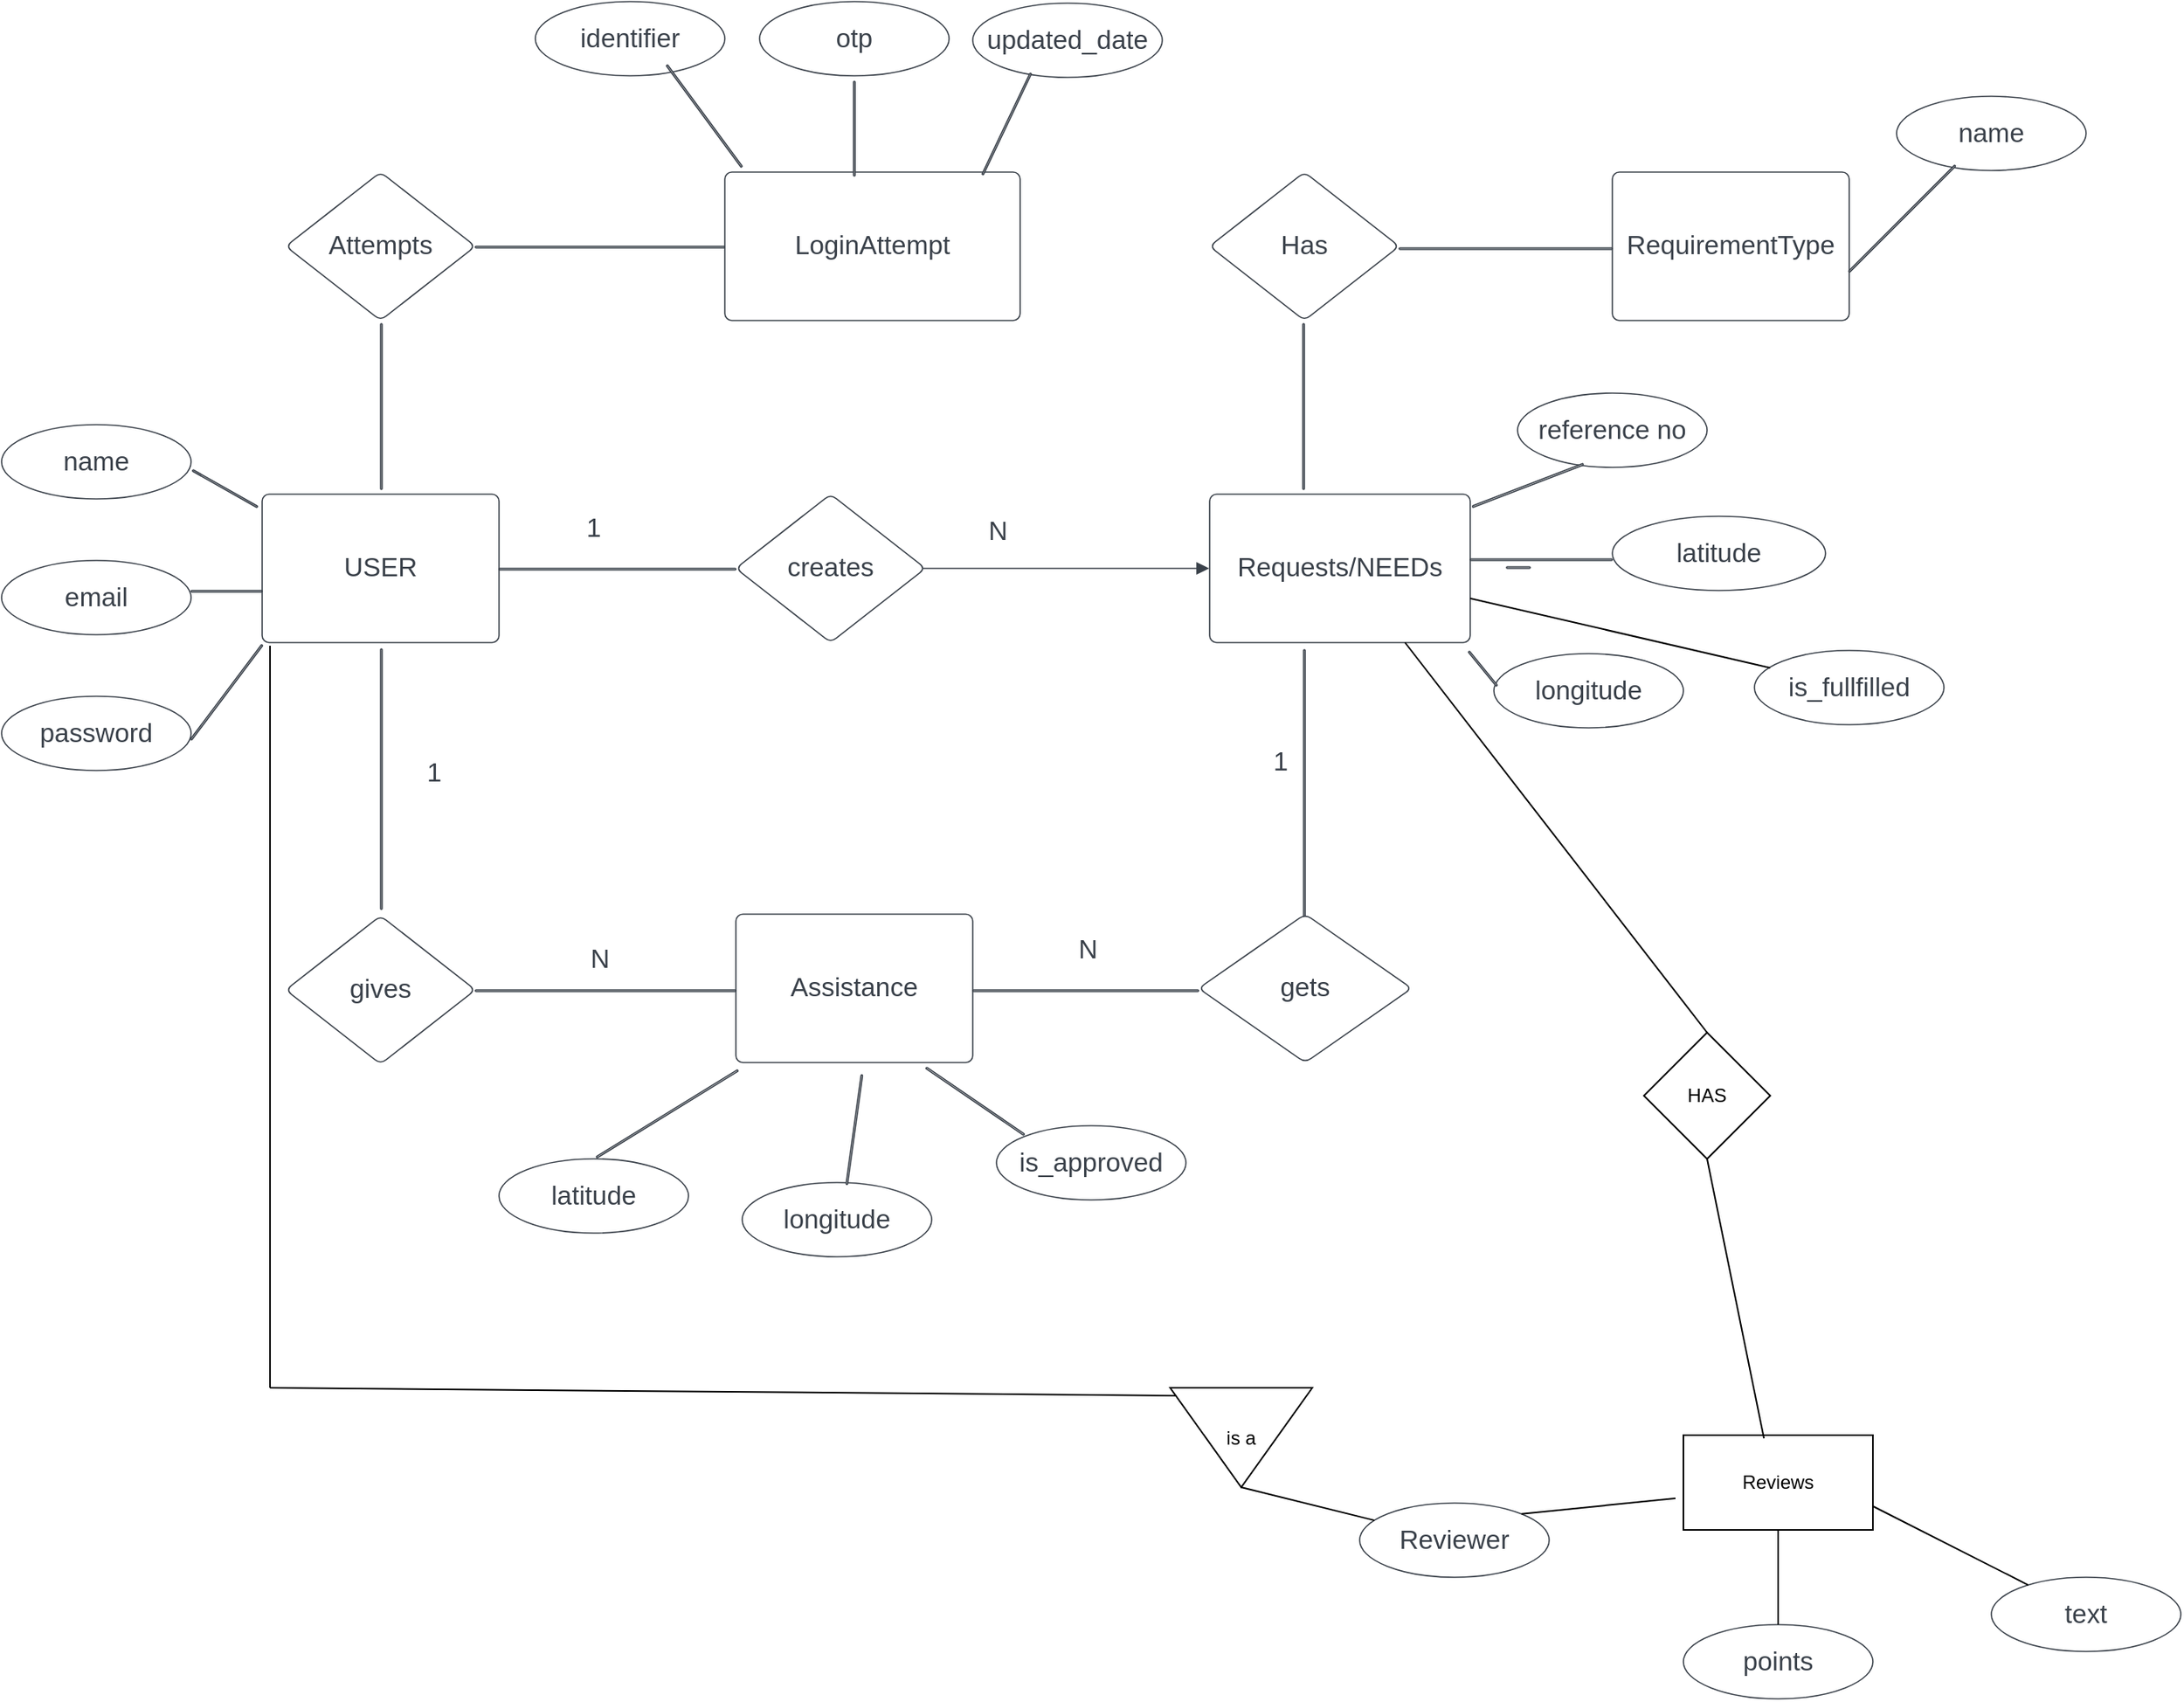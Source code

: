 <mxfile version="20.2.8" type="github">
  <diagram id="PdPGKRBbVo9NFZVPzBSe" name="Page-1">
    <mxGraphModel dx="1350" dy="793" grid="1" gridSize="10" guides="1" tooltips="1" connect="1" arrows="1" fold="1" page="1" pageScale="1" pageWidth="850" pageHeight="1100" math="0" shadow="0">
      <root>
        <mxCell id="0" />
        <mxCell id="1" parent="0" />
        <UserObject label="1" lucidchartObjectId="rcJNz8vU9CGM" id="8AOV3glI9wSn0Q1u-08h-1">
          <mxCell style="html=1;overflow=block;blockSpacing=1;whiteSpace=wrap;fontSize=16.7;fontColor=#3a414a;spacing=0;fillColor=#ffffff;strokeWidth=1.5;strokeColor=none;" vertex="1" parent="1">
            <mxGeometry x="765" y="460" width="210" height="47" as="geometry" />
          </mxCell>
        </UserObject>
        <UserObject label="N" lucidchartObjectId="ncJN0gfs7Eh4" id="8AOV3glI9wSn0Q1u-08h-2">
          <mxCell style="html=1;overflow=block;blockSpacing=1;whiteSpace=wrap;fontSize=16.7;fontColor=#3a414a;spacing=0;fillColor=#ffffff;strokeWidth=1.5;strokeColor=none;" vertex="1" parent="1">
            <mxGeometry x="658" y="579" width="180" height="47" as="geometry" />
          </mxCell>
        </UserObject>
        <UserObject label="1" lucidchartObjectId="lmJNlWVhLDU1" id="8AOV3glI9wSn0Q1u-08h-3">
          <mxCell style="html=1;overflow=block;blockSpacing=1;whiteSpace=wrap;fontSize=16.7;fontColor=#3a414a;spacing=0;fillColor=#ffffff;strokeWidth=1.5;strokeColor=none;" vertex="1" parent="1">
            <mxGeometry x="345" y="312" width="180" height="47" as="geometry" />
          </mxCell>
        </UserObject>
        <UserObject label="N" lucidchartObjectId="imJNVcUpeb_N" id="8AOV3glI9wSn0Q1u-08h-4">
          <mxCell style="html=1;overflow=block;blockSpacing=1;whiteSpace=wrap;fontSize=16.7;fontColor=#3a414a;spacing=0;fillColor=#ffffff;strokeWidth=1.5;strokeColor=none;" vertex="1" parent="1">
            <mxGeometry x="601" y="314" width="180" height="47" as="geometry" />
          </mxCell>
        </UserObject>
        <UserObject label="1" lucidchartObjectId="PkJNwjsW_RhD" id="8AOV3glI9wSn0Q1u-08h-5">
          <mxCell style="html=1;overflow=block;blockSpacing=1;whiteSpace=wrap;fontSize=16.7;fontColor=#3a414a;spacing=0;fillColor=#ffffff;strokeWidth=1.5;strokeColor=none;" vertex="1" parent="1">
            <mxGeometry x="244" y="467" width="180" height="47" as="geometry" />
          </mxCell>
        </UserObject>
        <UserObject label="N" lucidchartObjectId="IkJNjlxQ61uK" id="8AOV3glI9wSn0Q1u-08h-6">
          <mxCell style="html=1;overflow=block;blockSpacing=1;whiteSpace=wrap;fontSize=16.7;fontColor=#3a414a;spacing=0;fillColor=#ffffff;strokeWidth=1.5;strokeColor=none;" vertex="1" parent="1">
            <mxGeometry x="349" y="585" width="180" height="47" as="geometry" />
          </mxCell>
        </UserObject>
        <UserObject label="USER" lucidchartObjectId="G_IN5XqUH8fy" id="8AOV3glI9wSn0Q1u-08h-7">
          <mxCell style="html=1;overflow=block;blockSpacing=1;whiteSpace=wrap;fontSize=16.7;fontColor=#3a414a;spacing=9;strokeColor=#3a414a;strokeOpacity=100;rounded=1;absoluteArcSize=1;arcSize=9;strokeWidth=0.8;" vertex="1" parent="1">
            <mxGeometry x="225" y="314" width="150" height="94" as="geometry" />
          </mxCell>
        </UserObject>
        <UserObject label="creates" lucidchartObjectId="W_INAGZQBnxG" id="8AOV3glI9wSn0Q1u-08h-8">
          <mxCell style="html=1;overflow=block;blockSpacing=1;whiteSpace=wrap;rhombus;fontSize=16.7;fontColor=#3a414a;spacing=3.8;strokeColor=#3a414a;strokeOpacity=100;rounded=1;absoluteArcSize=1;arcSize=9;strokeWidth=0.8;" vertex="1" parent="1">
            <mxGeometry x="525" y="314" width="120" height="94" as="geometry" />
          </mxCell>
        </UserObject>
        <UserObject label="Requests/NEEDs" lucidchartObjectId="h.INGabHMNxw" id="8AOV3glI9wSn0Q1u-08h-9">
          <mxCell style="html=1;overflow=block;blockSpacing=1;whiteSpace=wrap;fontSize=16.7;fontColor=#3a414a;spacing=9;strokeColor=#3a414a;strokeOpacity=100;rounded=1;absoluteArcSize=1;arcSize=9;strokeWidth=0.8;" vertex="1" parent="1">
            <mxGeometry x="825" y="314" width="165" height="94" as="geometry" />
          </mxCell>
        </UserObject>
        <UserObject label="" lucidchartObjectId="U.INvfICLhOl" id="8AOV3glI9wSn0Q1u-08h-10">
          <mxCell style="html=1;overflow=block;blockSpacing=1;whiteSpace=wrap;fontSize=13;spacing=0;strokeColor=#3a414a;strokeOpacity=100;rounded=1;absoluteArcSize=1;arcSize=9;strokeWidth=0.8;" vertex="1" parent="1">
            <mxGeometry x="375" y="361" width="150" height="1" as="geometry" />
          </mxCell>
        </UserObject>
        <UserObject label="" lucidchartObjectId="_.INbhp0JGHZ" id="8AOV3glI9wSn0Q1u-08h-11">
          <mxCell style="html=1;jettySize=18;whiteSpace=wrap;fontSize=13;strokeColor=#3a414a;strokeOpacity=100;strokeWidth=0.8;rounded=1;arcSize=12;edgeStyle=orthogonalEdgeStyle;startArrow=none;endArrow=block;endFill=1;exitX=0.985;exitY=0.5;exitPerimeter=0;entryX=-0.002;entryY=0.5;entryPerimeter=0;" edge="1" parent="1" source="8AOV3glI9wSn0Q1u-08h-8" target="8AOV3glI9wSn0Q1u-08h-9">
            <mxGeometry width="100" height="100" relative="1" as="geometry">
              <Array as="points" />
            </mxGeometry>
          </mxCell>
        </UserObject>
        <UserObject label="" lucidchartObjectId="uaJNY7MfYYSg" id="8AOV3glI9wSn0Q1u-08h-12">
          <mxCell style="html=1;overflow=block;blockSpacing=1;whiteSpace=wrap;fontSize=13;spacing=0;strokeColor=#3a414a;strokeOpacity=100;rounded=1;absoluteArcSize=1;arcSize=9;rotation=-270;strokeWidth=0.8;" vertex="1" parent="1">
            <mxGeometry x="799" y="498" width="172" height="1" as="geometry" />
          </mxCell>
        </UserObject>
        <UserObject label="gets" lucidchartObjectId="GaJN~npfOX2I" id="8AOV3glI9wSn0Q1u-08h-13">
          <mxCell style="html=1;overflow=block;blockSpacing=1;whiteSpace=wrap;rhombus;fontSize=16.7;fontColor=#3a414a;spacing=3.8;strokeColor=#3a414a;strokeOpacity=100;rounded=1;absoluteArcSize=1;arcSize=9;strokeWidth=0.8;" vertex="1" parent="1">
            <mxGeometry x="818" y="580" width="135" height="94" as="geometry" />
          </mxCell>
        </UserObject>
        <UserObject label="Assistance" lucidchartObjectId="abJN9fmzxl0q" id="8AOV3glI9wSn0Q1u-08h-14">
          <mxCell style="html=1;overflow=block;blockSpacing=1;whiteSpace=wrap;fontSize=16.7;fontColor=#3a414a;spacing=3.8;strokeColor=#3a414a;strokeOpacity=100;rounded=1;absoluteArcSize=1;arcSize=9;strokeWidth=0.8;" vertex="1" parent="1">
            <mxGeometry x="525" y="580" width="150" height="94" as="geometry" />
          </mxCell>
        </UserObject>
        <UserObject label="" lucidchartObjectId="JbJNvBebw1Zm" id="8AOV3glI9wSn0Q1u-08h-15">
          <mxCell style="html=1;overflow=block;blockSpacing=1;whiteSpace=wrap;fontSize=13;spacing=0;strokeColor=#3a414a;strokeOpacity=100;rounded=1;absoluteArcSize=1;arcSize=9;strokeWidth=0.8;" vertex="1" parent="1">
            <mxGeometry x="675" y="628" width="143" height="1" as="geometry" />
          </mxCell>
        </UserObject>
        <UserObject label="gives" lucidchartObjectId="feJNW57ruo_i" id="8AOV3glI9wSn0Q1u-08h-16">
          <mxCell style="html=1;overflow=block;blockSpacing=1;whiteSpace=wrap;rhombus;fontSize=16.7;fontColor=#3a414a;spacing=3.8;strokeColor=#3a414a;strokeOpacity=100;rounded=1;absoluteArcSize=1;arcSize=9;strokeWidth=0.8;" vertex="1" parent="1">
            <mxGeometry x="240" y="581" width="120" height="94" as="geometry" />
          </mxCell>
        </UserObject>
        <UserObject label="" lucidchartObjectId="IeJNEifWGHhe" id="8AOV3glI9wSn0Q1u-08h-17">
          <mxCell style="html=1;overflow=block;blockSpacing=1;whiteSpace=wrap;fontSize=13;spacing=0;strokeColor=#3a414a;strokeOpacity=100;rounded=1;absoluteArcSize=1;arcSize=9;strokeWidth=0.8;" vertex="1" parent="1">
            <mxGeometry x="360" y="628" width="165" height="1" as="geometry" />
          </mxCell>
        </UserObject>
        <UserObject label="" lucidchartObjectId="ReJNjcQtqUNY" id="8AOV3glI9wSn0Q1u-08h-18">
          <mxCell style="html=1;overflow=block;blockSpacing=1;whiteSpace=wrap;fontSize=13;spacing=0;strokeColor=#3a414a;strokeOpacity=100;rounded=1;absoluteArcSize=1;arcSize=9;rotation=-270;strokeWidth=0.8;" vertex="1" parent="1">
            <mxGeometry x="218" y="494" width="165" height="1" as="geometry" />
          </mxCell>
        </UserObject>
        <UserObject label="Attempts" lucidchartObjectId="aiJNqzZ5gQn8" id="8AOV3glI9wSn0Q1u-08h-19">
          <mxCell style="html=1;overflow=block;blockSpacing=1;whiteSpace=wrap;rhombus;fontSize=16.7;fontColor=#3a414a;spacing=3.8;strokeColor=#3a414a;strokeOpacity=100;rounded=1;absoluteArcSize=1;arcSize=9;strokeWidth=0.8;" vertex="1" parent="1">
            <mxGeometry x="240" y="110" width="120" height="94" as="geometry" />
          </mxCell>
        </UserObject>
        <UserObject label="" lucidchartObjectId="6iJNLJiFF-Du" id="8AOV3glI9wSn0Q1u-08h-20">
          <mxCell style="html=1;overflow=block;blockSpacing=1;whiteSpace=wrap;fontSize=13;spacing=0;strokeColor=#3a414a;strokeOpacity=100;rounded=1;absoluteArcSize=1;arcSize=9;rotation=-270;strokeWidth=0.8;" vertex="1" parent="1">
            <mxGeometry x="248" y="258" width="105" height="1" as="geometry" />
          </mxCell>
        </UserObject>
        <UserObject label="" lucidchartObjectId="djJN2iHMrt1x" id="8AOV3glI9wSn0Q1u-08h-21">
          <mxCell style="html=1;overflow=block;blockSpacing=1;whiteSpace=wrap;fontSize=13;spacing=0;strokeColor=#3a414a;strokeOpacity=100;rounded=1;absoluteArcSize=1;arcSize=9;strokeWidth=0.8;" vertex="1" parent="1">
            <mxGeometry x="360" y="157" width="158" height="1" as="geometry" />
          </mxCell>
        </UserObject>
        <UserObject label="LoginAttempt" lucidchartObjectId="ojJNbaS3Udr9" id="8AOV3glI9wSn0Q1u-08h-22">
          <mxCell style="html=1;overflow=block;blockSpacing=1;whiteSpace=wrap;fontSize=16.7;fontColor=#3a414a;spacing=9;strokeColor=#3a414a;strokeOpacity=100;rounded=1;absoluteArcSize=1;arcSize=9;strokeWidth=0.8;" vertex="1" parent="1">
            <mxGeometry x="518" y="110" width="187" height="94" as="geometry" />
          </mxCell>
        </UserObject>
        <UserObject label="Has" lucidchartObjectId="jlJNsEYai-qq" id="8AOV3glI9wSn0Q1u-08h-23">
          <mxCell style="html=1;overflow=block;blockSpacing=1;whiteSpace=wrap;rhombus;fontSize=16.7;fontColor=#3a414a;spacing=3.8;strokeColor=#3a414a;strokeOpacity=100;rounded=1;absoluteArcSize=1;arcSize=9;strokeWidth=0.8;" vertex="1" parent="1">
            <mxGeometry x="825" y="110" width="120" height="94" as="geometry" />
          </mxCell>
        </UserObject>
        <UserObject label="RequirementType" lucidchartObjectId="DlJNPdEjqJm6" id="8AOV3glI9wSn0Q1u-08h-24">
          <mxCell style="html=1;overflow=block;blockSpacing=1;whiteSpace=wrap;fontSize=16.7;fontColor=#3a414a;spacing=9;strokeColor=#3a414a;strokeOpacity=100;rounded=1;absoluteArcSize=1;arcSize=9;strokeWidth=0.8;" vertex="1" parent="1">
            <mxGeometry x="1080" y="110" width="150" height="94" as="geometry" />
          </mxCell>
        </UserObject>
        <UserObject label="" lucidchartObjectId="HlJNZs3Nje~0" id="8AOV3glI9wSn0Q1u-08h-25">
          <mxCell style="html=1;overflow=block;blockSpacing=1;whiteSpace=wrap;fontSize=13;spacing=0;strokeColor=#3a414a;strokeOpacity=100;rounded=1;absoluteArcSize=1;arcSize=9;strokeWidth=0.8;" vertex="1" parent="1">
            <mxGeometry x="945" y="158" width="135" height="1" as="geometry" />
          </mxCell>
        </UserObject>
        <UserObject label="" lucidchartObjectId="QlJNApzZ.CRU" id="8AOV3glI9wSn0Q1u-08h-26">
          <mxCell style="html=1;overflow=block;blockSpacing=1;whiteSpace=wrap;fontSize=13;spacing=0;strokeColor=#3a414a;strokeOpacity=100;rounded=1;absoluteArcSize=1;arcSize=9;rotation=-270;strokeWidth=0.8;" vertex="1" parent="1">
            <mxGeometry x="832" y="258" width="105" height="1" as="geometry" />
          </mxCell>
        </UserObject>
        <UserObject label="identifier" lucidchartObjectId="3sJNB~4k-lLE" id="8AOV3glI9wSn0Q1u-08h-27">
          <mxCell style="html=1;overflow=block;blockSpacing=1;whiteSpace=wrap;ellipse;fontSize=16.7;fontColor=#3a414a;spacing=3.8;strokeColor=#3a414a;strokeOpacity=100;rounded=1;absoluteArcSize=1;arcSize=9;strokeWidth=0.8;" vertex="1" parent="1">
            <mxGeometry x="398" y="2" width="120" height="47" as="geometry" />
          </mxCell>
        </UserObject>
        <UserObject label="otp" lucidchartObjectId="WtJNJUmabgca" id="8AOV3glI9wSn0Q1u-08h-28">
          <mxCell style="html=1;overflow=block;blockSpacing=1;whiteSpace=wrap;ellipse;fontSize=16.7;fontColor=#3a414a;spacing=3.8;strokeColor=#3a414a;strokeOpacity=100;rounded=1;absoluteArcSize=1;arcSize=9;strokeWidth=0.8;" vertex="1" parent="1">
            <mxGeometry x="540" y="2" width="120" height="47" as="geometry" />
          </mxCell>
        </UserObject>
        <UserObject label="updated_date" lucidchartObjectId="5tJNprAL6STc" id="8AOV3glI9wSn0Q1u-08h-29">
          <mxCell style="html=1;overflow=block;blockSpacing=1;whiteSpace=wrap;ellipse;fontSize=16.7;fontColor=#3a414a;spacing=3.8;strokeColor=#3a414a;strokeOpacity=100;rounded=1;absoluteArcSize=1;arcSize=9;strokeWidth=0.8;" vertex="1" parent="1">
            <mxGeometry x="675" y="3" width="120" height="47" as="geometry" />
          </mxCell>
        </UserObject>
        <UserObject label="name" lucidchartObjectId="iuJNW3ZTfW--" id="8AOV3glI9wSn0Q1u-08h-30">
          <mxCell style="html=1;overflow=block;blockSpacing=1;whiteSpace=wrap;ellipse;fontSize=16.7;fontColor=#3a414a;spacing=3.8;strokeColor=#3a414a;strokeOpacity=100;rounded=1;absoluteArcSize=1;arcSize=9;strokeWidth=0.8;" vertex="1" parent="1">
            <mxGeometry x="1260" y="62" width="120" height="47" as="geometry" />
          </mxCell>
        </UserObject>
        <UserObject label="longitude" lucidchartObjectId="QuJNZHIxo.E~" id="8AOV3glI9wSn0Q1u-08h-31">
          <mxCell style="html=1;overflow=block;blockSpacing=1;whiteSpace=wrap;ellipse;fontSize=16.7;fontColor=#3a414a;spacing=3.8;strokeColor=#3a414a;strokeOpacity=100;rounded=1;absoluteArcSize=1;arcSize=9;strokeWidth=0.8;" vertex="1" parent="1">
            <mxGeometry x="1005" y="415" width="120" height="47" as="geometry" />
          </mxCell>
        </UserObject>
        <UserObject label="latitude" lucidchartObjectId="RuJN102-A39Q" id="8AOV3glI9wSn0Q1u-08h-32">
          <mxCell style="html=1;overflow=block;blockSpacing=1;whiteSpace=wrap;ellipse;fontSize=16.7;fontColor=#3a414a;spacing=3.8;strokeColor=#3a414a;strokeOpacity=100;rounded=1;absoluteArcSize=1;arcSize=9;strokeWidth=0.8;" vertex="1" parent="1">
            <mxGeometry x="1080" y="328" width="135" height="47" as="geometry" />
          </mxCell>
        </UserObject>
        <UserObject label="longitude" lucidchartObjectId="TuJNQMaGeIF9" id="8AOV3glI9wSn0Q1u-08h-33">
          <mxCell style="html=1;overflow=block;blockSpacing=1;whiteSpace=wrap;ellipse;fontSize=16.7;fontColor=#3a414a;spacing=3.8;strokeColor=#3a414a;strokeOpacity=100;rounded=1;absoluteArcSize=1;arcSize=9;strokeWidth=0.8;" vertex="1" parent="1">
            <mxGeometry x="529" y="750" width="120" height="47" as="geometry" />
          </mxCell>
        </UserObject>
        <UserObject label="latitude" lucidchartObjectId="UuJNdHQo~Zik" id="8AOV3glI9wSn0Q1u-08h-34">
          <mxCell style="html=1;overflow=block;blockSpacing=1;whiteSpace=wrap;ellipse;fontSize=16.7;fontColor=#3a414a;spacing=3.8;strokeColor=#3a414a;strokeOpacity=100;rounded=1;absoluteArcSize=1;arcSize=9;strokeWidth=0.8;" vertex="1" parent="1">
            <mxGeometry x="375" y="735" width="120" height="47" as="geometry" />
          </mxCell>
        </UserObject>
        <UserObject label="is_approved" lucidchartObjectId="XuJNRuDjPamv" id="8AOV3glI9wSn0Q1u-08h-35">
          <mxCell style="html=1;overflow=block;blockSpacing=1;whiteSpace=wrap;ellipse;fontSize=16.7;fontColor=#3a414a;spacing=3.8;strokeColor=#3a414a;strokeOpacity=100;rounded=1;absoluteArcSize=1;arcSize=9;strokeWidth=0.8;" vertex="1" parent="1">
            <mxGeometry x="690" y="714" width="120" height="47" as="geometry" />
          </mxCell>
        </UserObject>
        <UserObject label="password" lucidchartObjectId="ZuJNPlivHsYH" id="8AOV3glI9wSn0Q1u-08h-36">
          <mxCell style="html=1;overflow=block;blockSpacing=1;whiteSpace=wrap;ellipse;fontSize=16.7;fontColor=#3a414a;spacing=3.8;strokeColor=#3a414a;strokeOpacity=100;rounded=1;absoluteArcSize=1;arcSize=9;strokeWidth=0.8;" vertex="1" parent="1">
            <mxGeometry x="60" y="442" width="120" height="47" as="geometry" />
          </mxCell>
        </UserObject>
        <UserObject label="email" lucidchartObjectId="0uJN7e9JuEss" id="8AOV3glI9wSn0Q1u-08h-37">
          <mxCell style="html=1;overflow=block;blockSpacing=1;whiteSpace=wrap;ellipse;fontSize=16.7;fontColor=#3a414a;spacing=3.8;strokeColor=#3a414a;strokeOpacity=100;rounded=1;absoluteArcSize=1;arcSize=9;strokeWidth=0.8;" vertex="1" parent="1">
            <mxGeometry x="60" y="356" width="120" height="47" as="geometry" />
          </mxCell>
        </UserObject>
        <UserObject label="name" lucidchartObjectId="1uJN71jfn-jH" id="8AOV3glI9wSn0Q1u-08h-38">
          <mxCell style="html=1;overflow=block;blockSpacing=1;whiteSpace=wrap;ellipse;fontSize=16.7;fontColor=#3a414a;spacing=3.8;strokeColor=#3a414a;strokeOpacity=100;rounded=1;absoluteArcSize=1;arcSize=9;strokeWidth=0.8;" vertex="1" parent="1">
            <mxGeometry x="60" y="270" width="120" height="47" as="geometry" />
          </mxCell>
        </UserObject>
        <UserObject label="" lucidchartObjectId="CxJN4GEl0qgc" id="8AOV3glI9wSn0Q1u-08h-39">
          <mxCell style="html=1;overflow=block;blockSpacing=1;whiteSpace=wrap;fontSize=13;spacing=0;strokeColor=#3a414a;strokeOpacity=100;rounded=1;absoluteArcSize=1;arcSize=9;rotation=-53.104;strokeWidth=0.8;" vertex="1" parent="1">
            <mxGeometry x="165" y="439" width="75" height="1" as="geometry" />
          </mxCell>
        </UserObject>
        <UserObject label="" lucidchartObjectId="6xJNIPhI9tZW" id="8AOV3glI9wSn0Q1u-08h-40">
          <mxCell style="html=1;overflow=block;blockSpacing=1;whiteSpace=wrap;fontSize=13;spacing=0;strokeColor=#3a414a;strokeOpacity=100;rounded=1;absoluteArcSize=1;arcSize=9;strokeWidth=0.8;" vertex="1" parent="1">
            <mxGeometry x="180" y="375" width="45" height="1" as="geometry" />
          </mxCell>
        </UserObject>
        <UserObject label="" lucidchartObjectId="byJNi-oWZmJ_" id="8AOV3glI9wSn0Q1u-08h-41">
          <mxCell style="html=1;overflow=block;blockSpacing=1;whiteSpace=wrap;fontSize=13;spacing=0;strokeColor=#3a414a;strokeOpacity=100;rounded=1;absoluteArcSize=1;arcSize=9;rotation=-330.528;strokeWidth=0.8;" vertex="1" parent="1">
            <mxGeometry x="178" y="310" width="47" height="1" as="geometry" />
          </mxCell>
        </UserObject>
        <UserObject label="" lucidchartObjectId="-yJNwZvVXtx2" id="8AOV3glI9wSn0Q1u-08h-42">
          <mxCell style="html=1;overflow=block;blockSpacing=1;whiteSpace=wrap;fontSize=13;spacing=0;strokeColor=#3a414a;strokeOpacity=100;rounded=1;absoluteArcSize=1;arcSize=9;rotation=-306.369;strokeWidth=0.8;" vertex="1" parent="1">
            <mxGeometry x="465" y="74" width="80" height="1" as="geometry" />
          </mxCell>
        </UserObject>
        <UserObject label="" lucidchartObjectId="ozJNt6H~HW0b" id="8AOV3glI9wSn0Q1u-08h-43">
          <mxCell style="html=1;overflow=block;blockSpacing=1;whiteSpace=wrap;fontSize=13;spacing=0;strokeColor=#3a414a;strokeOpacity=100;rounded=1;absoluteArcSize=1;arcSize=9;rotation=-270;strokeWidth=0.8;" vertex="1" parent="1">
            <mxGeometry x="570" y="82" width="60" height="1" as="geometry" />
          </mxCell>
        </UserObject>
        <UserObject label="" lucidchartObjectId="zzJN_Wo9T73z" id="8AOV3glI9wSn0Q1u-08h-44">
          <mxCell style="html=1;overflow=block;blockSpacing=1;whiteSpace=wrap;fontSize=13;spacing=0;strokeColor=#3a414a;strokeOpacity=100;rounded=1;absoluteArcSize=1;arcSize=9;rotation=-244.57;strokeWidth=0.8;" vertex="1" parent="1">
            <mxGeometry x="661" y="79" width="71" height="1" as="geometry" />
          </mxCell>
        </UserObject>
        <UserObject label="" lucidchartObjectId="~zJNWTFwG6ia" id="8AOV3glI9wSn0Q1u-08h-45">
          <mxCell style="html=1;overflow=block;blockSpacing=1;whiteSpace=wrap;fontSize=13;spacing=0;strokeColor=#3a414a;strokeOpacity=100;rounded=1;absoluteArcSize=1;arcSize=9;rotation=-45;strokeWidth=0.8;" vertex="1" parent="1">
            <mxGeometry x="1216" y="139" width="95" height="1" as="geometry" />
          </mxCell>
        </UserObject>
        <UserObject label="reference no" lucidchartObjectId="bBJN_~xtVjCp" id="8AOV3glI9wSn0Q1u-08h-46">
          <mxCell style="html=1;overflow=block;blockSpacing=1;whiteSpace=wrap;ellipse;fontSize=16.7;fontColor=#3a414a;spacing=3.8;strokeColor=#3a414a;strokeOpacity=100;rounded=1;absoluteArcSize=1;arcSize=9;strokeWidth=0.8;" vertex="1" parent="1">
            <mxGeometry x="1020" y="250" width="120" height="47" as="geometry" />
          </mxCell>
        </UserObject>
        <UserObject label="" lucidchartObjectId="zBJNqR8mjD_t" id="8AOV3glI9wSn0Q1u-08h-47">
          <mxCell style="html=1;overflow=block;blockSpacing=1;whiteSpace=wrap;fontSize=13;spacing=0;strokeColor=#3a414a;strokeOpacity=100;rounded=1;absoluteArcSize=1;arcSize=9;strokeWidth=0.8;" vertex="1" parent="1">
            <mxGeometry x="1013" y="360" width="15" height="1" as="geometry" />
          </mxCell>
        </UserObject>
        <UserObject label="" lucidchartObjectId="ZBJN1OLBCogx" id="8AOV3glI9wSn0Q1u-08h-48">
          <mxCell style="html=1;overflow=block;blockSpacing=1;whiteSpace=wrap;fontSize=13;spacing=0;strokeColor=#3a414a;strokeOpacity=100;rounded=1;absoluteArcSize=1;arcSize=9;strokeWidth=0.8;" vertex="1" parent="1">
            <mxGeometry x="990" y="355" width="90" height="1" as="geometry" />
          </mxCell>
        </UserObject>
        <UserObject label="" lucidchartObjectId="-BJNFFqpvKd~" id="8AOV3glI9wSn0Q1u-08h-49">
          <mxCell style="html=1;overflow=block;blockSpacing=1;whiteSpace=wrap;fontSize=13;spacing=0;strokeColor=#3a414a;strokeOpacity=100;rounded=1;absoluteArcSize=1;arcSize=9;rotation=-21.012;strokeWidth=0.8;" vertex="1" parent="1">
            <mxGeometry x="989" y="308" width="75" height="1" as="geometry" />
          </mxCell>
        </UserObject>
        <UserObject label="" lucidchartObjectId="kCJNf.rkItvZ" id="8AOV3glI9wSn0Q1u-08h-50">
          <mxCell style="html=1;overflow=block;blockSpacing=1;whiteSpace=wrap;fontSize=13;spacing=0;strokeColor=#3a414a;strokeOpacity=100;rounded=1;absoluteArcSize=1;arcSize=9;rotation=-129.259;strokeWidth=0.8;" vertex="1" parent="1">
            <mxGeometry x="984" y="424" width="28" height="1" as="geometry" />
          </mxCell>
        </UserObject>
        <UserObject label="" lucidchartObjectId="LDJNekrQON6u" id="8AOV3glI9wSn0Q1u-08h-51">
          <mxCell style="html=1;overflow=block;blockSpacing=1;whiteSpace=wrap;fontSize=13;spacing=0;strokeColor=#3a414a;strokeOpacity=100;rounded=1;absoluteArcSize=1;arcSize=9;rotation=-31.615;strokeWidth=0.8;" vertex="1" parent="1">
            <mxGeometry x="429" y="706" width="105" height="1" as="geometry" />
          </mxCell>
        </UserObject>
        <UserObject label="" lucidchartObjectId="2DJNXPMomkk2" id="8AOV3glI9wSn0Q1u-08h-52">
          <mxCell style="html=1;overflow=block;blockSpacing=1;whiteSpace=wrap;fontSize=13;spacing=0;strokeColor=#3a414a;strokeOpacity=100;rounded=1;absoluteArcSize=1;arcSize=9;rotation=-262.136;strokeWidth=0.8;" vertex="1" parent="1">
            <mxGeometry x="565" y="716" width="70" height="1" as="geometry" />
          </mxCell>
        </UserObject>
        <UserObject label="" lucidchartObjectId="iEJNg07iHYpY" id="8AOV3glI9wSn0Q1u-08h-53">
          <mxCell style="html=1;overflow=block;blockSpacing=1;whiteSpace=wrap;fontSize=13;spacing=0;strokeColor=#3a414a;strokeOpacity=100;rounded=1;absoluteArcSize=1;arcSize=9;rotation=-325.682;strokeWidth=0.8;" vertex="1" parent="1">
            <mxGeometry x="639" y="698" width="75" height="1" as="geometry" />
          </mxCell>
        </UserObject>
        <mxCell id="8AOV3glI9wSn0Q1u-08h-54" value="Reviews" style="rounded=0;whiteSpace=wrap;html=1;" vertex="1" parent="1">
          <mxGeometry x="1125" y="910" width="120" height="60" as="geometry" />
        </mxCell>
        <UserObject label="is_fullfilled" lucidchartObjectId="QuJNZHIxo.E~" id="8AOV3glI9wSn0Q1u-08h-55">
          <mxCell style="html=1;overflow=block;blockSpacing=1;whiteSpace=wrap;ellipse;fontSize=16.7;fontColor=#3a414a;spacing=3.8;strokeColor=#3a414a;strokeOpacity=100;rounded=1;absoluteArcSize=1;arcSize=9;strokeWidth=0.8;" vertex="1" parent="1">
            <mxGeometry x="1170" y="413" width="120" height="47" as="geometry" />
          </mxCell>
        </UserObject>
        <mxCell id="8AOV3glI9wSn0Q1u-08h-56" value="" style="endArrow=none;html=1;rounded=0;entryX=0.083;entryY=0.234;entryDx=0;entryDy=0;entryPerimeter=0;" edge="1" parent="1" target="8AOV3glI9wSn0Q1u-08h-55">
          <mxGeometry width="50" height="50" relative="1" as="geometry">
            <mxPoint x="990" y="380" as="sourcePoint" />
            <mxPoint x="770" y="750" as="targetPoint" />
            <Array as="points">
              <mxPoint x="990" y="380" />
            </Array>
          </mxGeometry>
        </mxCell>
        <UserObject label="Reviewer" lucidchartObjectId="QuJNZHIxo.E~" id="8AOV3glI9wSn0Q1u-08h-57">
          <mxCell style="html=1;overflow=block;blockSpacing=1;whiteSpace=wrap;ellipse;fontSize=16.7;fontColor=#3a414a;spacing=3.8;strokeColor=#3a414a;strokeOpacity=100;rounded=1;absoluteArcSize=1;arcSize=9;strokeWidth=0.8;" vertex="1" parent="1">
            <mxGeometry x="920" y="953" width="120" height="47" as="geometry" />
          </mxCell>
        </UserObject>
        <UserObject label="text" lucidchartObjectId="QuJNZHIxo.E~" id="8AOV3glI9wSn0Q1u-08h-58">
          <mxCell style="html=1;overflow=block;blockSpacing=1;whiteSpace=wrap;ellipse;fontSize=16.7;fontColor=#3a414a;spacing=3.8;strokeColor=#3a414a;strokeOpacity=100;rounded=1;absoluteArcSize=1;arcSize=9;strokeWidth=0.8;" vertex="1" parent="1">
            <mxGeometry x="1320" y="1000" width="120" height="47" as="geometry" />
          </mxCell>
        </UserObject>
        <UserObject label="points" lucidchartObjectId="QuJNZHIxo.E~" id="8AOV3glI9wSn0Q1u-08h-59">
          <mxCell style="html=1;overflow=block;blockSpacing=1;whiteSpace=wrap;ellipse;fontSize=16.7;fontColor=#3a414a;spacing=3.8;strokeColor=#3a414a;strokeOpacity=100;rounded=1;absoluteArcSize=1;arcSize=9;strokeWidth=0.8;" vertex="1" parent="1">
            <mxGeometry x="1125" y="1030" width="120" height="47" as="geometry" />
          </mxCell>
        </UserObject>
        <mxCell id="8AOV3glI9wSn0Q1u-08h-61" value="" style="endArrow=none;html=1;rounded=0;exitX=1;exitY=0;exitDx=0;exitDy=0;" edge="1" parent="1" source="8AOV3glI9wSn0Q1u-08h-57">
          <mxGeometry width="50" height="50" relative="1" as="geometry">
            <mxPoint x="1070" y="1000" as="sourcePoint" />
            <mxPoint x="1120" y="950" as="targetPoint" />
          </mxGeometry>
        </mxCell>
        <mxCell id="8AOV3glI9wSn0Q1u-08h-63" value="" style="endArrow=none;html=1;rounded=0;" edge="1" parent="1" source="8AOV3glI9wSn0Q1u-08h-59">
          <mxGeometry width="50" height="50" relative="1" as="geometry">
            <mxPoint x="1185" y="1009.289" as="sourcePoint" />
            <mxPoint x="1185" y="970" as="targetPoint" />
          </mxGeometry>
        </mxCell>
        <mxCell id="8AOV3glI9wSn0Q1u-08h-64" value="" style="endArrow=none;html=1;rounded=0;entryX=1;entryY=0.75;entryDx=0;entryDy=0;" edge="1" parent="1" source="8AOV3glI9wSn0Q1u-08h-58" target="8AOV3glI9wSn0Q1u-08h-54">
          <mxGeometry width="50" height="50" relative="1" as="geometry">
            <mxPoint x="1195" y="1040" as="sourcePoint" />
            <mxPoint x="1195" y="969.289" as="targetPoint" />
          </mxGeometry>
        </mxCell>
        <mxCell id="8AOV3glI9wSn0Q1u-08h-65" value="HAS" style="rhombus;whiteSpace=wrap;html=1;" vertex="1" parent="1">
          <mxGeometry x="1100" y="655" width="80" height="80" as="geometry" />
        </mxCell>
        <mxCell id="8AOV3glI9wSn0Q1u-08h-67" value="" style="endArrow=none;html=1;rounded=0;entryX=0.75;entryY=1;entryDx=0;entryDy=0;exitX=0.5;exitY=0;exitDx=0;exitDy=0;" edge="1" parent="1" source="8AOV3glI9wSn0Q1u-08h-65" target="8AOV3glI9wSn0Q1u-08h-9">
          <mxGeometry width="50" height="50" relative="1" as="geometry">
            <mxPoint x="1140" y="650" as="sourcePoint" />
            <mxPoint x="1050" y="580" as="targetPoint" />
          </mxGeometry>
        </mxCell>
        <mxCell id="8AOV3glI9wSn0Q1u-08h-68" value="" style="endArrow=none;html=1;rounded=0;entryX=0.5;entryY=1;entryDx=0;entryDy=0;exitX=0.425;exitY=0.033;exitDx=0;exitDy=0;exitPerimeter=0;" edge="1" parent="1" source="8AOV3glI9wSn0Q1u-08h-54" target="8AOV3glI9wSn0Q1u-08h-65">
          <mxGeometry width="50" height="50" relative="1" as="geometry">
            <mxPoint x="810" y="740" as="sourcePoint" />
            <mxPoint x="860" y="690" as="targetPoint" />
          </mxGeometry>
        </mxCell>
        <mxCell id="8AOV3glI9wSn0Q1u-08h-69" value="is a" style="triangle;whiteSpace=wrap;html=1;direction=south;rotation=0;" vertex="1" parent="1">
          <mxGeometry x="800" y="880" width="90" height="63" as="geometry" />
        </mxCell>
        <mxCell id="8AOV3glI9wSn0Q1u-08h-71" value="" style="endArrow=none;html=1;rounded=0;" edge="1" parent="1">
          <mxGeometry width="50" height="50" relative="1" as="geometry">
            <mxPoint x="230" y="880" as="sourcePoint" />
            <mxPoint x="230" y="410" as="targetPoint" />
          </mxGeometry>
        </mxCell>
        <mxCell id="8AOV3glI9wSn0Q1u-08h-73" value="" style="endArrow=none;html=1;rounded=0;entryX=0.079;entryY=0.956;entryDx=0;entryDy=0;entryPerimeter=0;" edge="1" parent="1" target="8AOV3glI9wSn0Q1u-08h-69">
          <mxGeometry width="50" height="50" relative="1" as="geometry">
            <mxPoint x="230" y="880" as="sourcePoint" />
            <mxPoint x="390" y="860" as="targetPoint" />
          </mxGeometry>
        </mxCell>
        <mxCell id="8AOV3glI9wSn0Q1u-08h-74" value="" style="endArrow=none;html=1;rounded=0;entryX=1;entryY=0.5;entryDx=0;entryDy=0;" edge="1" parent="1" source="8AOV3glI9wSn0Q1u-08h-57" target="8AOV3glI9wSn0Q1u-08h-69">
          <mxGeometry width="50" height="50" relative="1" as="geometry">
            <mxPoint x="850" y="990" as="sourcePoint" />
            <mxPoint x="900" y="940" as="targetPoint" />
          </mxGeometry>
        </mxCell>
      </root>
    </mxGraphModel>
  </diagram>
</mxfile>
